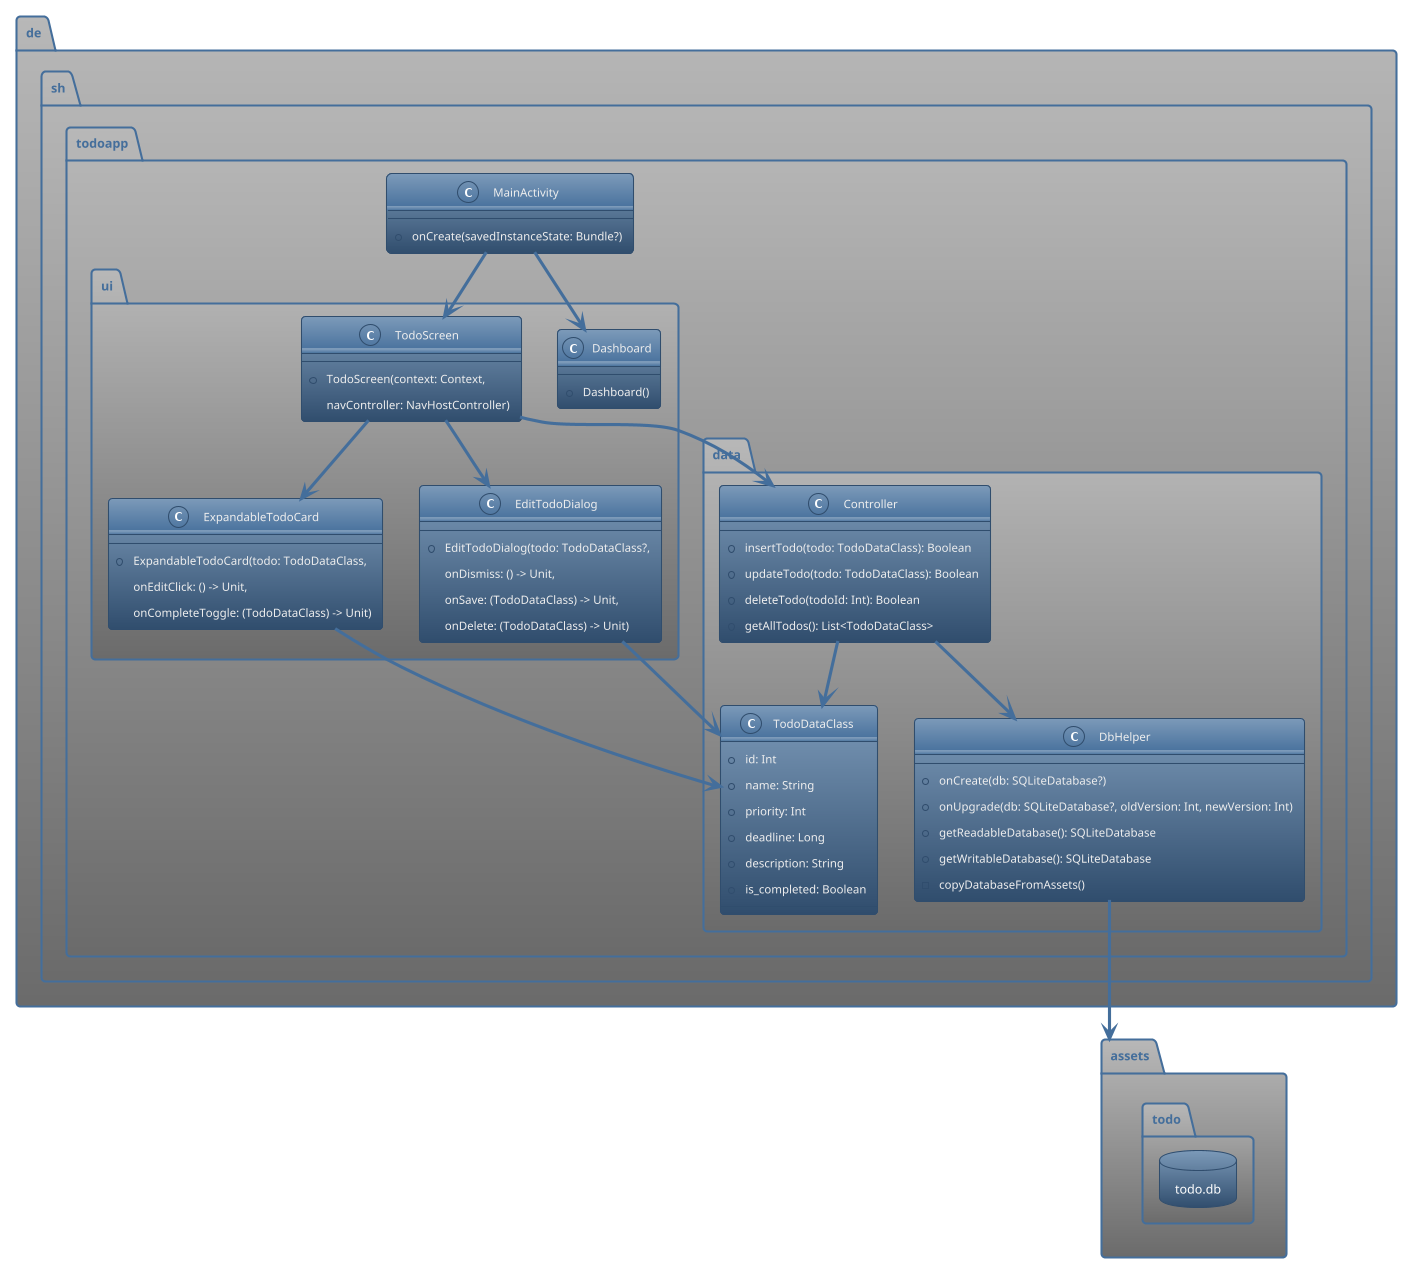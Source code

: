 @startuml
!theme spacelab

allowmixing

package de.sh.todoapp {
    class MainActivity {
        + onCreate(savedInstanceState: Bundle?)
    }

    package ui {
        class Dashboard {
            + Dashboard()
        }

        class TodoScreen {
            + TodoScreen(context: Context,
            navController: NavHostController)
        }

        class ExpandableTodoCard {
            + ExpandableTodoCard(todo: TodoDataClass,
            onEditClick: () -> Unit,
            onCompleteToggle: (TodoDataClass) -> Unit)
        }

        class EditTodoDialog {
            + EditTodoDialog(todo: TodoDataClass?,
            onDismiss: () -> Unit,
            onSave: (TodoDataClass) -> Unit,
            onDelete: (TodoDataClass) -> Unit)
        }
    }

    package data {
        class TodoDataClass {
            + id: Int
            + name: String
            + priority: Int
            + deadline: Long
            + description: String
            + is_completed: Boolean
        }

        class DbHelper {
            + onCreate(db: SQLiteDatabase?)
            + onUpgrade(db: SQLiteDatabase?, oldVersion: Int, newVersion: Int)
            + getReadableDatabase(): SQLiteDatabase
            + getWritableDatabase(): SQLiteDatabase
            - copyDatabaseFromAssets()
        }

        class Controller {
            + insertTodo(todo: TodoDataClass): Boolean
            + updateTodo(todo: TodoDataClass): Boolean
            + deleteTodo(todoId: Int): Boolean
            + getAllTodos(): List<TodoDataClass>
        }
    }
}

    package assets {

    database todo.db
    }
    MainActivity --> Dashboard
    MainActivity --> TodoScreen
    TodoScreen --> ExpandableTodoCard
    TodoScreen --> EditTodoDialog
    TodoScreen --> Controller
    ExpandableTodoCard --> TodoDataClass
    EditTodoDialog --> TodoDataClass
    Controller --> DbHelper
    Controller --> TodoDataClass
    DbHelper --> assets

@enduml
